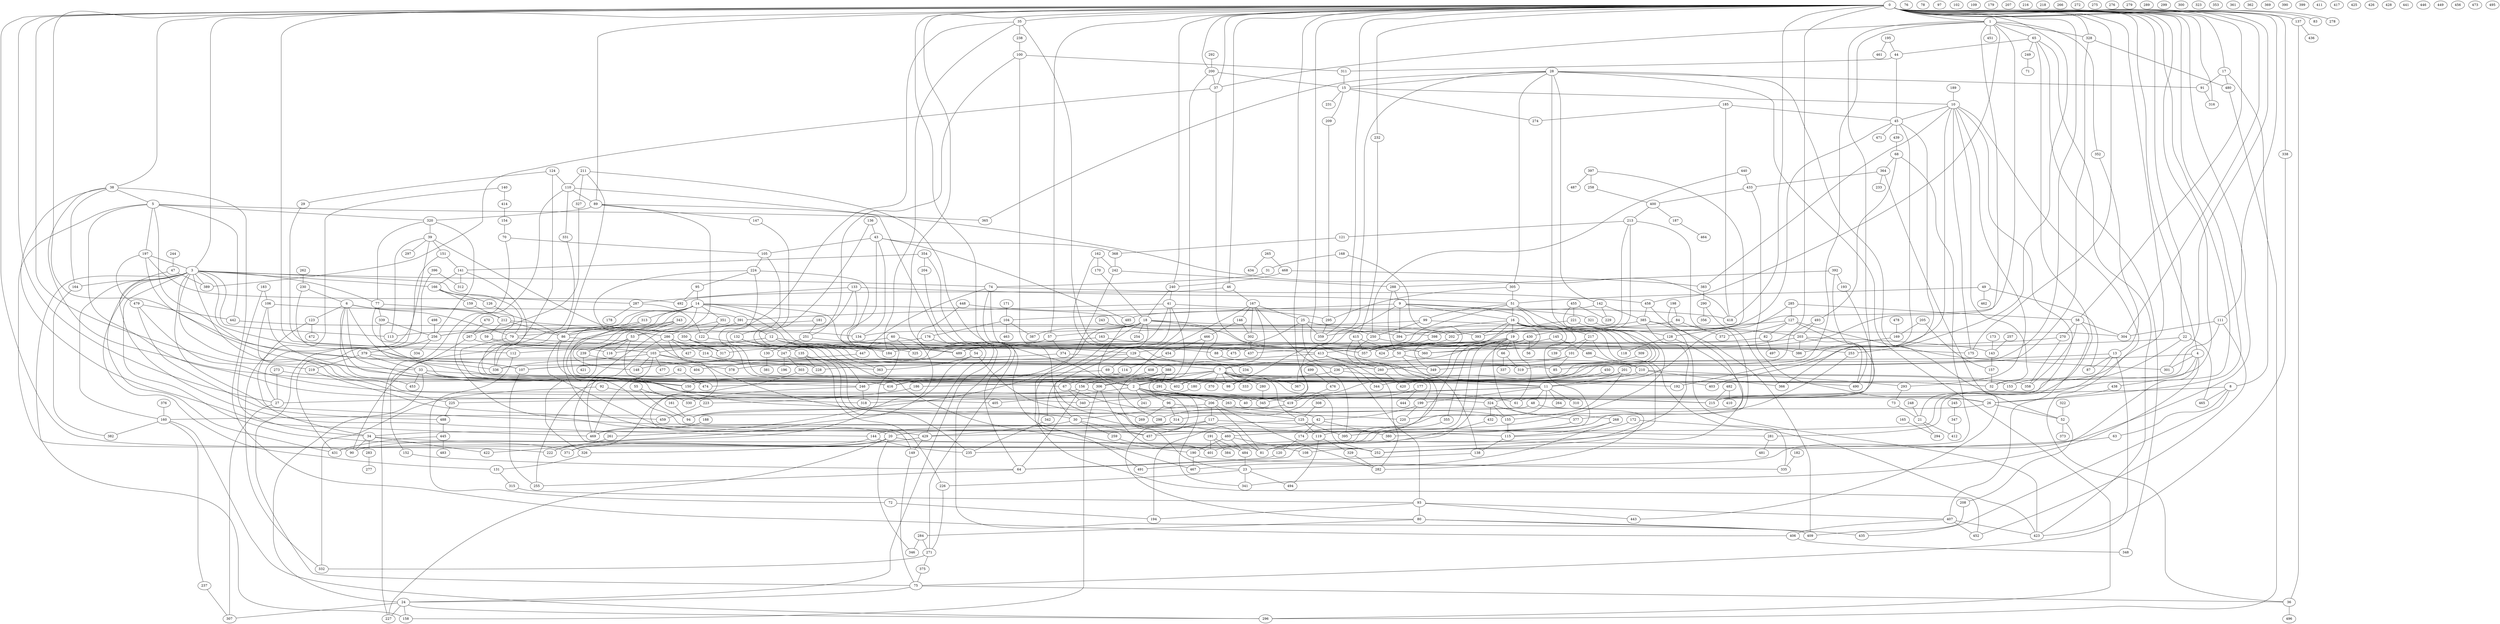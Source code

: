graph G {
  0;
  1;
  2;
  3;
  4;
  5;
  6;
  7;
  8;
  9;
  10;
  11;
  12;
  13;
  14;
  15;
  16;
  17;
  18;
  19;
  20;
  21;
  22;
  23;
  24;
  25;
  26;
  27;
  28;
  29;
  30;
  31;
  32;
  33;
  34;
  35;
  36;
  37;
  38;
  39;
  40;
  41;
  42;
  43;
  44;
  45;
  46;
  47;
  48;
  49;
  50;
  51;
  52;
  53;
  54;
  55;
  56;
  57;
  58;
  59;
  60;
  61;
  62;
  63;
  64;
  65;
  66;
  67;
  68;
  69;
  70;
  71;
  72;
  73;
  74;
  75;
  76;
  77;
  78;
  79;
  80;
  81;
  82;
  83;
  84;
  85;
  86;
  87;
  88;
  89;
  90;
  91;
  92;
  93;
  94;
  95;
  96;
  97;
  98;
  99;
  100;
  101;
  102;
  103;
  104;
  105;
  106;
  107;
  108;
  109;
  110;
  111;
  112;
  113;
  114;
  115;
  116;
  117;
  118;
  119;
  120;
  121;
  122;
  123;
  124;
  125;
  126;
  127;
  128;
  129;
  130;
  131;
  132;
  133;
  134;
  135;
  136;
  137;
  138;
  139;
  140;
  141;
  142;
  143;
  144;
  145;
  146;
  147;
  148;
  149;
  150;
  151;
  152;
  153;
  154;
  155;
  156;
  157;
  158;
  159;
  160;
  161;
  162;
  163;
  164;
  165;
  166;
  167;
  168;
  169;
  170;
  171;
  172;
  173;
  174;
  175;
  176;
  177;
  178;
  179;
  180;
  181;
  182;
  183;
  184;
  185;
  186;
  187;
  188;
  189;
  190;
  191;
  192;
  193;
  194;
  195;
  196;
  197;
  198;
  199;
  200;
  201;
  202;
  203;
  204;
  205;
  206;
  207;
  208;
  209;
  210;
  211;
  212;
  213;
  214;
  215;
  216;
  217;
  218;
  219;
  220;
  221;
  222;
  223;
  224;
  225;
  226;
  227;
  228;
  229;
  230;
  231;
  232;
  233;
  234;
  235;
  236;
  237;
  238;
  239;
  240;
  241;
  242;
  243;
  244;
  245;
  246;
  247;
  248;
  249;
  250;
  251;
  252;
  253;
  254;
  255;
  256;
  257;
  258;
  259;
  260;
  261;
  262;
  263;
  264;
  265;
  266;
  267;
  268;
  269;
  270;
  271;
  272;
  273;
  274;
  275;
  276;
  277;
  278;
  279;
  280;
  281;
  282;
  283;
  284;
  285;
  286;
  287;
  288;
  289;
  290;
  291;
  292;
  293;
  294;
  295;
  296;
  297;
  298;
  299;
  300;
  301;
  302;
  303;
  304;
  305;
  306;
  307;
  308;
  309;
  310;
  311;
  312;
  313;
  314;
  315;
  316;
  317;
  318;
  319;
  320;
  321;
  322;
  323;
  324;
  325;
  326;
  327;
  328;
  329;
  330;
  331;
  332;
  333;
  334;
  335;
  336;
  337;
  338;
  339;
  340;
  341;
  342;
  343;
  344;
  345;
  346;
  347;
  348;
  349;
  350;
  351;
  352;
  353;
  354;
  355;
  356;
  357;
  358;
  359;
  360;
  361;
  362;
  363;
  364;
  365;
  366;
  367;
  368;
  369;
  370;
  371;
  372;
  373;
  374;
  375;
  376;
  377;
  378;
  379;
  380;
  381;
  382;
  383;
  384;
  385;
  386;
  387;
  388;
  389;
  390;
  391;
  392;
  393;
  394;
  395;
  396;
  397;
  398;
  399;
  400;
  401;
  402;
  403;
  404;
  405;
  406;
  407;
  408;
  409;
  410;
  411;
  412;
  413;
  414;
  415;
  416;
  417;
  418;
  419;
  420;
  421;
  422;
  423;
  424;
  425;
  426;
  427;
  428;
  429;
  430;
  431;
  432;
  433;
  434;
  435;
  436;
  437;
  438;
  439;
  440;
  441;
  442;
  443;
  444;
  445;
  446;
  447;
  448;
  449;
  450;
  451;
  452;
  453;
  454;
  455;
  456;
  457;
  458;
  459;
  460;
  461;
  462;
  463;
  464;
  465;
  466;
  467;
  468;
  469;
  470;
  471;
  472;
  473;
  474;
  475;
  476;
  477;
  478;
  479;
  480;
  481;
  482;
  483;
  484;
  485;
  486;
  487;
  488;
  489;
  490;
  491;
  492;
  493;
  494;
  495;
  496;
  497;
  498;
  499;
   0 -- 1;
   0 -- 2;
   0 -- 3;
   0 -- 4;
   0 -- 11;
   0 -- 17;
   0 -- 22;
   0 -- 26;
   0 -- 27;
   0 -- 32;
   0 -- 35;
   0 -- 37;
   0 -- 38;
   0 -- 46;
   0 -- 57;
   0 -- 58;
   0 -- 81;
   0 -- 83;
   0 -- 89;
   0 -- 107;
   0 -- 111;
   0 -- 112;
   0 -- 137;
   0 -- 175;
   0 -- 200;
   0 -- 215;
   0 -- 219;
   0 -- 222;
   0 -- 232;
   0 -- 240;
   0 -- 253;
   0 -- 271;
   0 -- 278;
   0 -- 301;
   0 -- 304;
   0 -- 316;
   0 -- 328;
   0 -- 338;
   0 -- 359;
   0 -- 418;
   0 -- 419;
   1 -- 37;
   1 -- 40;
   1 -- 65;
   1 -- 98;
   1 -- 328;
   1 -- 352;
   1 -- 393;
   1 -- 424;
   1 -- 451;
   1 -- 458;
   2 -- 61;
   2 -- 80;
   2 -- 96;
   2 -- 206;
   2 -- 215;
   2 -- 241;
   2 -- 324;
   2 -- 341;
   2 -- 345;
   2 -- 405;
   3 -- 74;
   3 -- 77;
   3 -- 113;
   3 -- 119;
   3 -- 131;
   3 -- 158;
   3 -- 160;
   3 -- 164;
   3 -- 166;
   3 -- 215;
   3 -- 287;
   3 -- 319;
   3 -- 371;
   3 -- 389;
   3 -- 431;
   4 -- 23;
   4 -- 301;
   4 -- 341;
   4 -- 349;
   4 -- 438;
   5 -- 90;
   5 -- 98;
   5 -- 197;
   5 -- 318;
   5 -- 320;
   5 -- 365;
   5 -- 442;
   6 -- 67;
   6 -- 79;
   6 -- 98;
   6 -- 123;
   6 -- 150;
   6 -- 212;
   6 -- 223;
   7 -- 2;
   7 -- 98;
   7 -- 125;
   7 -- 150;
   7 -- 153;
   7 -- 246;
   7 -- 252;
   7 -- 280;
   7 -- 333;
   7 -- 367;
   7 -- 370;
   7 -- 402;
   7 -- 403;
   8 -- 63;
   8 -- 318;
   8 -- 435;
   8 -- 465;
   9 -- 16;
   9 -- 104;
   9 -- 118;
   9 -- 206;
   9 -- 321;
   9 -- 394;
   10 -- 21;
   10 -- 32;
   10 -- 36;
   10 -- 45;
   10 -- 175;
   10 -- 293;
   10 -- 383;
   10 -- 403;
   11 -- 40;
   11 -- 48;
   11 -- 199;
   11 -- 225;
   11 -- 264;
   11 -- 310;
   11 -- 457;
   12 -- 32;
   12 -- 116;
   12 -- 363;
   12 -- 447;
   12 -- 475;
   13 -- 75;
   13 -- 87;
   13 -- 281;
   13 -- 319;
   14 -- 184;
   14 -- 239;
   14 -- 256;
   14 -- 260;
   14 -- 306;
   14 -- 313;
   14 -- 336;
   14 -- 351;
   14 -- 394;
   14 -- 429;
   14 -- 489;
   15 -- 10;
   15 -- 209;
   15 -- 231;
   15 -- 274;
   16 -- 19;
   16 -- 64;
   16 -- 217;
   16 -- 235;
   16 -- 314;
   16 -- 393;
   16 -- 395;
   16 -- 413;
   17 -- 8;
   17 -- 91;
   17 -- 480;
   18 -- 94;
   18 -- 134;
   18 -- 202;
   18 -- 254;
   18 -- 344;
   18 -- 360;
   18 -- 387;
   18 -- 416;
   18 -- 491;
   19 -- 50;
   19 -- 61;
   19 -- 66;
   19 -- 129;
   19 -- 174;
   19 -- 268;
   19 -- 355;
   19 -- 424;
   20 -- 81;
   20 -- 227;
   20 -- 346;
   20 -- 371;
   21 -- 294;
   21 -- 412;
   22 -- 153;
   22 -- 360;
   22 -- 465;
   23 -- 226;
   23 -- 341;
   23 -- 494;
   24 -- 158;
   24 -- 176;
   24 -- 227;
   24 -- 296;
   24 -- 307;
   25 -- 93;
   25 -- 359;
   25 -- 398;
   25 -- 489;
   26 -- 52;
   26 -- 94;
   26 -- 433;
   27 -- 307;
   28 -- 15;
   28 -- 52;
   28 -- 91;
   28 -- 98;
   28 -- 142;
   28 -- 296;
   28 -- 305;
   28 -- 365;
   28 -- 402;
   29 -- 116;
   30 -- 103;
   30 -- 259;
   30 -- 429;
   30 -- 457;
   31 -- 74;
   33 -- 11;
   33 -- 24;
   33 -- 40;
   33 -- 180;
   33 -- 402;
   33 -- 453;
   34 -- 90;
   34 -- 252;
   34 -- 283;
   34 -- 422;
   35 -- 184;
   35 -- 238;
   35 -- 286;
   35 -- 413;
   36 -- 496;
   37 -- 389;
   37 -- 424;
   38 -- 5;
   38 -- 150;
   38 -- 164;
   38 -- 406;
   38 -- 469;
   39 -- 75;
   39 -- 113;
   39 -- 134;
   39 -- 151;
   39 -- 297;
   41 -- 23;
   41 -- 336;
   41 -- 378;
   41 -- 391;
   41 -- 418;
   42 -- 174;
   42 -- 194;
   42 -- 380;
   43 -- 105;
   43 -- 134;
   43 -- 222;
   43 -- 368;
   43 -- 485;
   44 -- 311;
   45 -- 44;
   45 -- 192;
   45 -- 202;
   45 -- 366;
   45 -- 439;
   45 -- 471;
   46 -- 167;
   46 -- 492;
   47 -- 144;
   47 -- 389;
   48 -- 160;
   48 -- 282;
   49 -- 51;
   49 -- 87;
   49 -- 462;
   50 -- 138;
   50 -- 210;
   50 -- 367;
   51 -- 16;
   51 -- 88;
   51 -- 99;
   51 -- 150;
   51 -- 201;
   52 -- 208;
   52 -- 373;
   53 -- 116;
   53 -- 220;
   53 -- 239;
   53 -- 326;
   54 -- 81;
   54 -- 90;
   54 -- 363;
   55 -- 94;
   55 -- 330;
   57 -- 317;
   57 -- 374;
   58 -- 270;
   58 -- 304;
   58 -- 358;
   58 -- 407;
   59 -- 103;
   59 -- 175;
   60 -- 247;
   60 -- 261;
   60 -- 325;
   61 -- 0;
   62 -- 469;
   62 -- 474;
   63 -- 252;
   64 -- 255;
   65 -- 44;
   65 -- 249;
   65 -- 423;
   66 -- 319;
   66 -- 337;
   67 -- 42;
   67 -- 340;
   68 -- 252;
   68 -- 364;
   68 -- 493;
   69 -- 192;
   69 -- 416;
   70 -- 105;
   70 -- 227;
   72 -- 194;
   73 -- 21;
   74 -- 129;
   74 -- 236;
   74 -- 447;
   74 -- 458;
   75 -- 24;
   75 -- 36;
   77 -- 86;
   77 -- 339;
   77 -- 360;
   79 -- 357;
   79 -- 405;
   80 -- 284;
   80 -- 409;
   80 -- 435;
   82 -- 184;
   82 -- 497;
   84 -- 372;
   84 -- 394;
   86 -- 184;
   86 -- 416;
   86 -- 457;
   88 -- 349;
   89 -- 53;
   89 -- 147;
   89 -- 320;
   89 -- 409;
   91 -- 316;
   92 -- 332;
   92 -- 340;
   93 -- 80;
   93 -- 194;
   93 -- 407;
   93 -- 443;
   95 -- 14;
   95 -- 492;
   96 -- 125;
   96 -- 269;
   96 -- 314;
   99 -- 113;
   99 -- 250;
   99 -- 335;
   100 -- 251;
   100 -- 269;
   100 -- 311;
   101 -- 85;
   101 -- 228;
   101 -- 236;
   103 -- 7;
   103 -- 148;
   103 -- 255;
   103 -- 336;
   103 -- 477;
   104 -- 176;
   104 -- 387;
   104 -- 463;
   105 -- 32;
   105 -- 224;
   106 -- 391;
   106 -- 453;
   106 -- 474;
   107 -- 255;
   110 -- 20;
   110 -- 89;
   110 -- 331;
   110 -- 418;
   111 -- 180;
   111 -- 304;
   111 -- 452;
   112 -- 72;
   114 -- 186;
   115 -- 138;
   117 -- 281;
   117 -- 457;
   117 -- 469;
   119 -- 65;
   119 -- 329;
   119 -- 494;
   120 -- 64;
   121 -- 368;
   122 -- 247;
   123 -- 34;
   123 -- 472;
   124 -- 29;
   124 -- 110;
   124 -- 416;
   125 -- 119;
   125 -- 144;
   125 -- 395;
   126 -- 317;
   127 -- 82;
   127 -- 215;
   127 -- 301;
   127 -- 359;
   127 -- 372;
   128 -- 118;
   128 -- 252;
   129 -- 69;
   129 -- 388;
   129 -- 404;
   130 -- 381;
   131 -- 315;
   132 -- 135;
   132 -- 460;
   133 -- 51;
   133 -- 287;
   133 -- 325;
   133 -- 467;
   135 -- 226;
   135 -- 228;
   135 -- 235;
   136 -- 43;
   136 -- 246;
   137 -- 36;
   137 -- 436;
   138 -- 491;
   140 -- 332;
   140 -- 414;
   141 -- 2;
   141 -- 166;
   141 -- 312;
   142 -- 229;
   142 -- 385;
   142 -- 485;
   143 -- 157;
   144 -- 222;
   144 -- 235;
   145 -- 360;
   145 -- 486;
   146 -- 302;
   146 -- 466;
   147 -- 132;
   149 -- 75;
   151 -- 27;
   151 -- 141;
   152 -- 64;
   154 -- 70;
   155 -- 115;
   156 -- 26;
   156 -- 27;
   156 -- 64;
   157 -- 32;
   159 -- 212;
   160 -- 237;
   160 -- 296;
   160 -- 382;
   161 -- 94;
   162 -- 170;
   162 -- 242;
   162 -- 437;
   163 -- 112;
   163 -- 424;
   164 -- 382;
   165 -- 294;
   166 -- 79;
   166 -- 126;
   166 -- 159;
   167 -- 7;
   167 -- 25;
   167 -- 146;
   167 -- 302;
   167 -- 342;
   167 -- 395;
   168 -- 31;
   168 -- 349;
   169 -- 386;
   170 -- 18;
   171 -- 104;
   172 -- 115;
   172 -- 423;
   173 -- 143;
   174 -- 120;
   176 -- 103;
   177 -- 345;
   177 -- 444;
   180 -- 340;
   181 -- 90;
   181 -- 251;
   182 -- 335;
   183 -- 34;
   183 -- 106;
   185 -- 45;
   185 -- 274;
   185 -- 418;
   186 -- 223;
   187 -- 464;
   188 -- 469;
   189 -- 10;
   190 -- 335;
   190 -- 467;
   191 -- 384;
   191 -- 401;
   191 -- 484;
   193 -- 324;
   195 -- 44;
   195 -- 461;
   197 -- 3;
   197 -- 33;
   197 -- 479;
   197 -- 492;
   198 -- 84;
   198 -- 220;
   199 -- 42;
   199 -- 220;
   200 -- 15;
   200 -- 30;
   200 -- 37;
   201 -- 11;
   201 -- 155;
   201 -- 474;
   202 -- 357;
   203 -- 143;
   203 -- 386;
   203 -- 489;
   203 -- 490;
   204 -- 64;
   205 -- 157;
   205 -- 169;
   206 -- 30;
   206 -- 81;
   206 -- 117;
   206 -- 282;
   208 -- 409;
   209 -- 295;
   210 -- 293;
   210 -- 344;
   210 -- 366;
   211 -- 86;
   211 -- 110;
   211 -- 298;
   211 -- 327;
   212 -- 59;
   212 -- 86;
   212 -- 286;
   213 -- 121;
   213 -- 398;
   213 -- 430;
   214 -- 260;
   214 -- 363;
   217 -- 101;
   217 -- 108;
   217 -- 139;
   219 -- 459;
   221 -- 128;
   221 -- 357;
   223 -- 459;
   224 -- 2;
   224 -- 95;
   224 -- 228;
   224 -- 386;
   225 -- 3;
   225 -- 488;
   226 -- 271;
   230 -- 6;
   230 -- 107;
   232 -- 415;
   236 -- 306;
   236 -- 358;
   237 -- 307;
   238 -- 100;
   239 -- 378;
   239 -- 421;
   240 -- 18;
   240 -- 41;
   242 -- 288;
   242 -- 452;
   243 -- 250;
   244 -- 47;
   245 -- 347;
   246 -- 318;
   246 -- 330;
   247 -- 85;
   247 -- 196;
   247 -- 303;
   248 -- 21;
   249 -- 71;
   250 -- 253;
   250 -- 431;
   251 -- 130;
   251 -- 357;
   253 -- 377;
   256 -- 334;
   256 -- 379;
   257 -- 143;
   258 -- 400;
   259 -- 401;
   260 -- 0;
   260 -- 420;
   261 -- 422;
   262 -- 230;
   263 -- 155;
   265 -- 434;
   265 -- 468;
   267 -- 152;
   267 -- 489;
   268 -- 115;
   268 -- 467;
   270 -- 358;
   270 -- 437;
   271 -- 332;
   271 -- 375;
   273 -- 27;
   273 -- 246;
   280 -- 345;
   281 -- 481;
   283 -- 277;
   284 -- 271;
   284 -- 346;
   285 -- 11;
   285 -- 58;
   285 -- 127;
   286 -- 149;
   286 -- 214;
   286 -- 317;
   286 -- 427;
   286 -- 469;
   287 -- 122;
   287 -- 178;
   288 -- 9;
   288 -- 50;
   290 -- 356;
   290 -- 366;
   291 -- 419;
   292 -- 200;
   293 -- 73;
   295 -- 359;
   302 -- 437;
   303 -- 371;
   303 -- 490;
   305 -- 51;
   305 -- 295;
   306 -- 158;
   306 -- 401;
   308 -- 125;
   309 -- 260;
   311 -- 15;
   313 -- 86;
   313 -- 256;
   314 -- 20;
   314 -- 34;
   315 -- 93;
   320 -- 39;
   320 -- 77;
   320 -- 256;
   321 -- 304;
   322 -- 52;
   324 -- 155;
   324 -- 377;
   324 -- 432;
   326 -- 131;
   327 -- 267;
   328 -- 85;
   328 -- 480;
   329 -- 282;
   331 -- 336;
   338 -- 423;
   339 -- 256;
   339 -- 336;
   342 -- 235;
   343 -- 53;
   343 -- 79;
   343 -- 115;
   343 -- 148;
   347 -- 412;
   348 -- 65;
   350 -- 88;
   350 -- 107;
   350 -- 317;
   351 -- 122;
   351 -- 252;
   352 -- 13;
   354 -- 141;
   354 -- 190;
   354 -- 204;
   355 -- 90;
   364 -- 233;
   364 -- 433;
   364 -- 443;
   368 -- 242;
   374 -- 148;
   374 -- 234;
   375 -- 75;
   376 -- 160;
   377 -- 460;
   379 -- 33;
   379 -- 219;
   379 -- 404;
   380 -- 213;
   383 -- 290;
   385 -- 57;
   385 -- 203;
   385 -- 401;
   385 -- 423;
   388 -- 156;
   388 -- 291;
   388 -- 306;
   391 -- 12;
   391 -- 86;
   392 -- 193;
   392 -- 288;
   392 -- 490;
   396 -- 312;
   396 -- 431;
   397 -- 128;
   397 -- 258;
   397 -- 487;
   398 -- 357;
   400 -- 187;
   400 -- 213;
   406 -- 348;
   407 -- 406;
   407 -- 423;
   407 -- 452;
   408 -- 67;
   413 -- 260;
   413 -- 282;
   413 -- 408;
   414 -- 154;
   415 -- 50;
   415 -- 199;
   415 -- 357;
   419 -- 298;
   429 -- 0;
   429 -- 149;
   429 -- 326;
   430 -- 7;
   430 -- 56;
   430 -- 475;
   432 -- 81;
   433 -- 400;
   438 -- 26;
   439 -- 68;
   440 -- 250;
   440 -- 433;
   442 -- 393;
   445 -- 431;
   445 -- 483;
   447 -- 107;
   448 -- 54;
   448 -- 295;
   450 -- 420;
   454 -- 114;
   455 -- 221;
   455 -- 229;
   455 -- 429;
   458 -- 385;
   458 -- 409;
   460 -- 108;
   460 -- 190;
   460 -- 484;
   466 -- 263;
   466 -- 454;
   468 -- 240;
   468 -- 383;
   470 -- 267;
   476 -- 419;
   478 -- 169;
   479 -- 40;
   479 -- 442;
   479 -- 488;
   480 -- 296;
   482 -- 215;
   482 -- 410;
   484 -- 23;
   485 -- 2;
   486 -- 210;
   488 -- 445;
   493 -- 203;
   493 -- 357;
   498 -- 256;
   499 -- 476;
}
